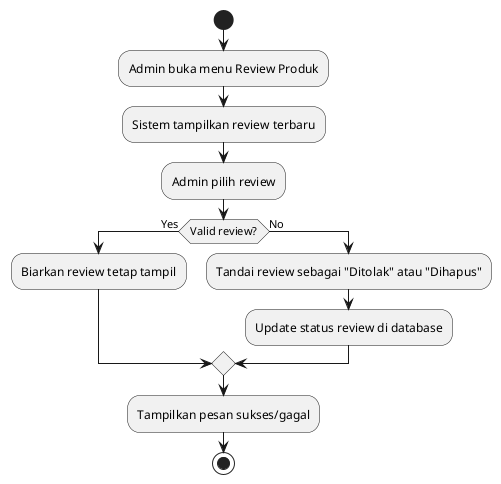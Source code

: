 @startuml UC_AdminModerateReviews

start
:Admin buka menu Review Produk;
:Sistem tampilkan review terbaru;
:Admin pilih review;
if (Valid review?) then (Yes)
    :Biarkan review tetap tampil;
else (No)
    :Tandai review sebagai "Ditolak" atau "Dihapus";
    :Update status review di database;
endif
:Tampilkan pesan sukses/gagal;
stop

@enduml
